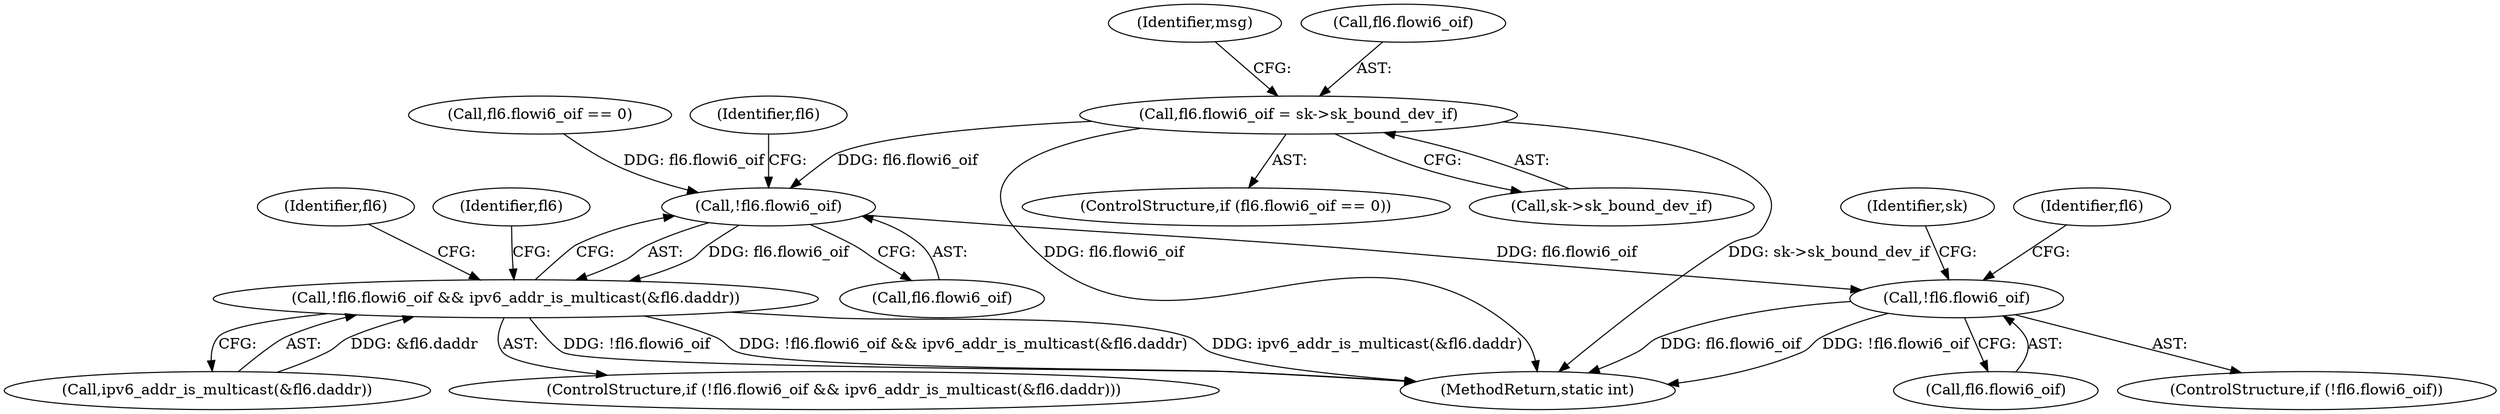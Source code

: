 digraph "0_linux_45f6fad84cc305103b28d73482b344d7f5b76f39_13@pointer" {
"1000364" [label="(Call,fl6.flowi6_oif = sk->sk_bound_dev_if)"];
"1000549" [label="(Call,!fl6.flowi6_oif)"];
"1000548" [label="(Call,!fl6.flowi6_oif && ipv6_addr_is_multicast(&fl6.daddr))"];
"1000567" [label="(Call,!fl6.flowi6_oif)"];
"1000569" [label="(Identifier,fl6)"];
"1000553" [label="(Call,ipv6_addr_is_multicast(&fl6.daddr))"];
"1000359" [label="(Call,fl6.flowi6_oif == 0)"];
"1000364" [label="(Call,fl6.flowi6_oif = sk->sk_bound_dev_if)"];
"1000579" [label="(Identifier,sk)"];
"1000573" [label="(Identifier,fl6)"];
"1000373" [label="(Identifier,msg)"];
"1000368" [label="(Call,sk->sk_bound_dev_if)"];
"1000365" [label="(Call,fl6.flowi6_oif)"];
"1000547" [label="(ControlStructure,if (!fl6.flowi6_oif && ipv6_addr_is_multicast(&fl6.daddr)))"];
"1000556" [label="(Identifier,fl6)"];
"1000560" [label="(Identifier,fl6)"];
"1000566" [label="(ControlStructure,if (!fl6.flowi6_oif))"];
"1000568" [label="(Call,fl6.flowi6_oif)"];
"1000358" [label="(ControlStructure,if (fl6.flowi6_oif == 0))"];
"1000548" [label="(Call,!fl6.flowi6_oif && ipv6_addr_is_multicast(&fl6.daddr))"];
"1000567" [label="(Call,!fl6.flowi6_oif)"];
"1000550" [label="(Call,fl6.flowi6_oif)"];
"1000549" [label="(Call,!fl6.flowi6_oif)"];
"1000738" [label="(MethodReturn,static int)"];
"1000364" -> "1000358"  [label="AST: "];
"1000364" -> "1000368"  [label="CFG: "];
"1000365" -> "1000364"  [label="AST: "];
"1000368" -> "1000364"  [label="AST: "];
"1000373" -> "1000364"  [label="CFG: "];
"1000364" -> "1000738"  [label="DDG: fl6.flowi6_oif"];
"1000364" -> "1000738"  [label="DDG: sk->sk_bound_dev_if"];
"1000364" -> "1000549"  [label="DDG: fl6.flowi6_oif"];
"1000549" -> "1000548"  [label="AST: "];
"1000549" -> "1000550"  [label="CFG: "];
"1000550" -> "1000549"  [label="AST: "];
"1000556" -> "1000549"  [label="CFG: "];
"1000548" -> "1000549"  [label="CFG: "];
"1000549" -> "1000548"  [label="DDG: fl6.flowi6_oif"];
"1000359" -> "1000549"  [label="DDG: fl6.flowi6_oif"];
"1000549" -> "1000567"  [label="DDG: fl6.flowi6_oif"];
"1000548" -> "1000547"  [label="AST: "];
"1000548" -> "1000553"  [label="CFG: "];
"1000553" -> "1000548"  [label="AST: "];
"1000560" -> "1000548"  [label="CFG: "];
"1000569" -> "1000548"  [label="CFG: "];
"1000548" -> "1000738"  [label="DDG: !fl6.flowi6_oif && ipv6_addr_is_multicast(&fl6.daddr)"];
"1000548" -> "1000738"  [label="DDG: ipv6_addr_is_multicast(&fl6.daddr)"];
"1000548" -> "1000738"  [label="DDG: !fl6.flowi6_oif"];
"1000553" -> "1000548"  [label="DDG: &fl6.daddr"];
"1000567" -> "1000566"  [label="AST: "];
"1000567" -> "1000568"  [label="CFG: "];
"1000568" -> "1000567"  [label="AST: "];
"1000573" -> "1000567"  [label="CFG: "];
"1000579" -> "1000567"  [label="CFG: "];
"1000567" -> "1000738"  [label="DDG: fl6.flowi6_oif"];
"1000567" -> "1000738"  [label="DDG: !fl6.flowi6_oif"];
}

